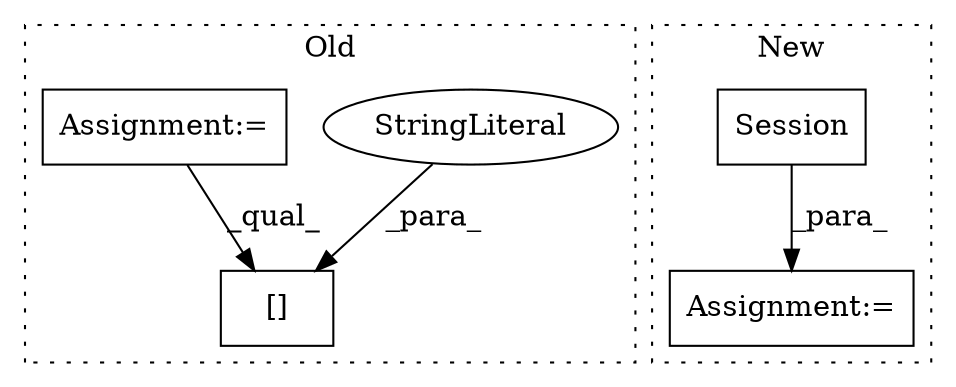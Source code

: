 digraph G {
subgraph cluster0 {
1 [label="[]" a="2" s="7187,7204" l="11,1" shape="box"];
3 [label="StringLiteral" a="45" s="7198" l="6" shape="ellipse"];
5 [label="Assignment:=" a="7" s="7004" l="1" shape="box"];
label = "Old";
style="dotted";
}
subgraph cluster1 {
2 [label="Session" a="32" s="6879" l="9" shape="box"];
4 [label="Assignment:=" a="7" s="6873" l="1" shape="box"];
label = "New";
style="dotted";
}
2 -> 4 [label="_para_"];
3 -> 1 [label="_para_"];
5 -> 1 [label="_qual_"];
}